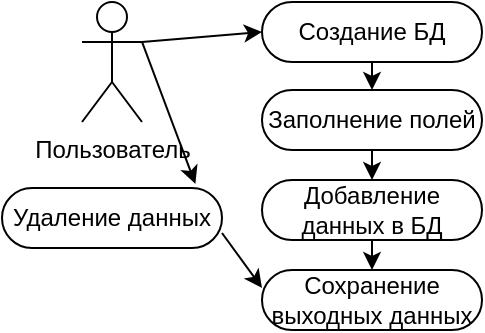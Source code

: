 <mxfile version="14.8.4" type="device"><diagram id="4ZG0SqBtYZQ7zzZWACKL" name="Page-1"><mxGraphModel dx="1663" dy="454" grid="1" gridSize="10" guides="1" tooltips="1" connect="1" arrows="1" fold="1" page="1" pageScale="1" pageWidth="850" pageHeight="1100" math="0" shadow="0"><root><mxCell id="0"/><mxCell id="1" parent="0"/><mxCell id="6l7UnEV0KmTmL9gwJJRv-1" value="Пользователь" style="shape=umlActor;verticalLabelPosition=bottom;verticalAlign=top;html=1;outlineConnect=0;fontSize=12;" parent="1" vertex="1"><mxGeometry x="-310" y="307" width="30" height="60" as="geometry"/></mxCell><mxCell id="6l7UnEV0KmTmL9gwJJRv-5" value="Заполнение полей" style="rounded=1;whiteSpace=wrap;html=1;arcSize=50;" parent="1" vertex="1"><mxGeometry x="-220" y="351" width="110" height="30" as="geometry"/></mxCell><mxCell id="6l7UnEV0KmTmL9gwJJRv-8" value="Добавление данных в БД" style="rounded=1;whiteSpace=wrap;html=1;arcSize=50;" parent="1" vertex="1"><mxGeometry x="-220" y="396" width="110" height="30" as="geometry"/></mxCell><mxCell id="6l7UnEV0KmTmL9gwJJRv-9" value="Создание БД" style="rounded=1;whiteSpace=wrap;html=1;arcSize=50;" parent="1" vertex="1"><mxGeometry x="-220" y="307" width="110" height="30" as="geometry"/></mxCell><mxCell id="6l7UnEV0KmTmL9gwJJRv-10" value="Сохранение выходных данных" style="rounded=1;whiteSpace=wrap;html=1;arcSize=50;" parent="1" vertex="1"><mxGeometry x="-220" y="441" width="110" height="30" as="geometry"/></mxCell><mxCell id="6l7UnEV0KmTmL9gwJJRv-12" value="" style="endArrow=classic;html=1;entryX=0;entryY=0.5;entryDx=0;entryDy=0;exitX=1;exitY=0.333;exitDx=0;exitDy=0;exitPerimeter=0;" parent="1" source="6l7UnEV0KmTmL9gwJJRv-1" target="6l7UnEV0KmTmL9gwJJRv-9" edge="1"><mxGeometry width="50" height="50" relative="1" as="geometry"><mxPoint x="-190" y="400" as="sourcePoint"/><mxPoint x="-140" y="350" as="targetPoint"/></mxGeometry></mxCell><mxCell id="6l7UnEV0KmTmL9gwJJRv-13" value="" style="endArrow=classic;html=1;entryX=0.5;entryY=0;entryDx=0;entryDy=0;exitX=0.5;exitY=1;exitDx=0;exitDy=0;" parent="1" target="6l7UnEV0KmTmL9gwJJRv-5" edge="1" source="6l7UnEV0KmTmL9gwJJRv-9"><mxGeometry width="50" height="50" relative="1" as="geometry"><mxPoint x="-210" y="400" as="sourcePoint"/><mxPoint x="-170" y="340" as="targetPoint"/></mxGeometry></mxCell><mxCell id="6l7UnEV0KmTmL9gwJJRv-16" value="" style="endArrow=classic;html=1;entryX=0.5;entryY=0;entryDx=0;entryDy=0;exitX=0.5;exitY=1;exitDx=0;exitDy=0;" parent="1" source="6l7UnEV0KmTmL9gwJJRv-5" target="6l7UnEV0KmTmL9gwJJRv-8" edge="1"><mxGeometry width="50" height="50" relative="1" as="geometry"><mxPoint x="-190" y="400" as="sourcePoint"/><mxPoint x="-130" y="351" as="targetPoint"/></mxGeometry></mxCell><mxCell id="6l7UnEV0KmTmL9gwJJRv-17" value="" style="endArrow=classic;html=1;exitX=0.5;exitY=1;exitDx=0;exitDy=0;entryX=0.5;entryY=0;entryDx=0;entryDy=0;" parent="1" edge="1" target="6l7UnEV0KmTmL9gwJJRv-10" source="6l7UnEV0KmTmL9gwJJRv-8"><mxGeometry width="50" height="50" relative="1" as="geometry"><mxPoint x="-260" y="400" as="sourcePoint"/><mxPoint x="-165" y="440" as="targetPoint"/></mxGeometry></mxCell><mxCell id="bRCRhZ40RE0CIXrrLLAd-1" value="Удаление данных" style="rounded=1;whiteSpace=wrap;html=1;arcSize=50;" vertex="1" parent="1"><mxGeometry x="-350" y="400" width="110" height="30" as="geometry"/></mxCell><mxCell id="bRCRhZ40RE0CIXrrLLAd-2" value="" style="endArrow=classic;html=1;entryX=0.879;entryY=-0.067;entryDx=0;entryDy=0;exitX=1;exitY=0.333;exitDx=0;exitDy=0;exitPerimeter=0;entryPerimeter=0;" edge="1" parent="1" source="6l7UnEV0KmTmL9gwJJRv-1" target="bRCRhZ40RE0CIXrrLLAd-1"><mxGeometry width="50" height="50" relative="1" as="geometry"><mxPoint x="-270" y="337" as="sourcePoint"/><mxPoint x="-210" y="332" as="targetPoint"/></mxGeometry></mxCell><mxCell id="bRCRhZ40RE0CIXrrLLAd-3" value="" style="endArrow=classic;html=1;exitX=1;exitY=0.75;exitDx=0;exitDy=0;" edge="1" parent="1" source="bRCRhZ40RE0CIXrrLLAd-1"><mxGeometry width="50" height="50" relative="1" as="geometry"><mxPoint x="-260" y="347" as="sourcePoint"/><mxPoint x="-220" y="450" as="targetPoint"/></mxGeometry></mxCell></root></mxGraphModel></diagram></mxfile>